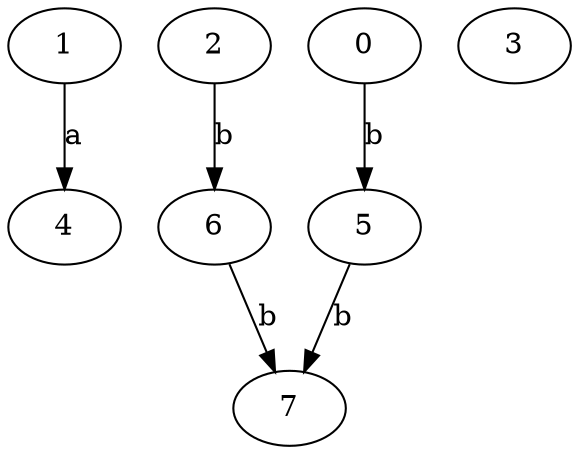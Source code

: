 strict digraph  {
1;
2;
3;
4;
5;
6;
7;
0;
1 -> 4  [label=a];
2 -> 6  [label=b];
5 -> 7  [label=b];
6 -> 7  [label=b];
0 -> 5  [label=b];
}

